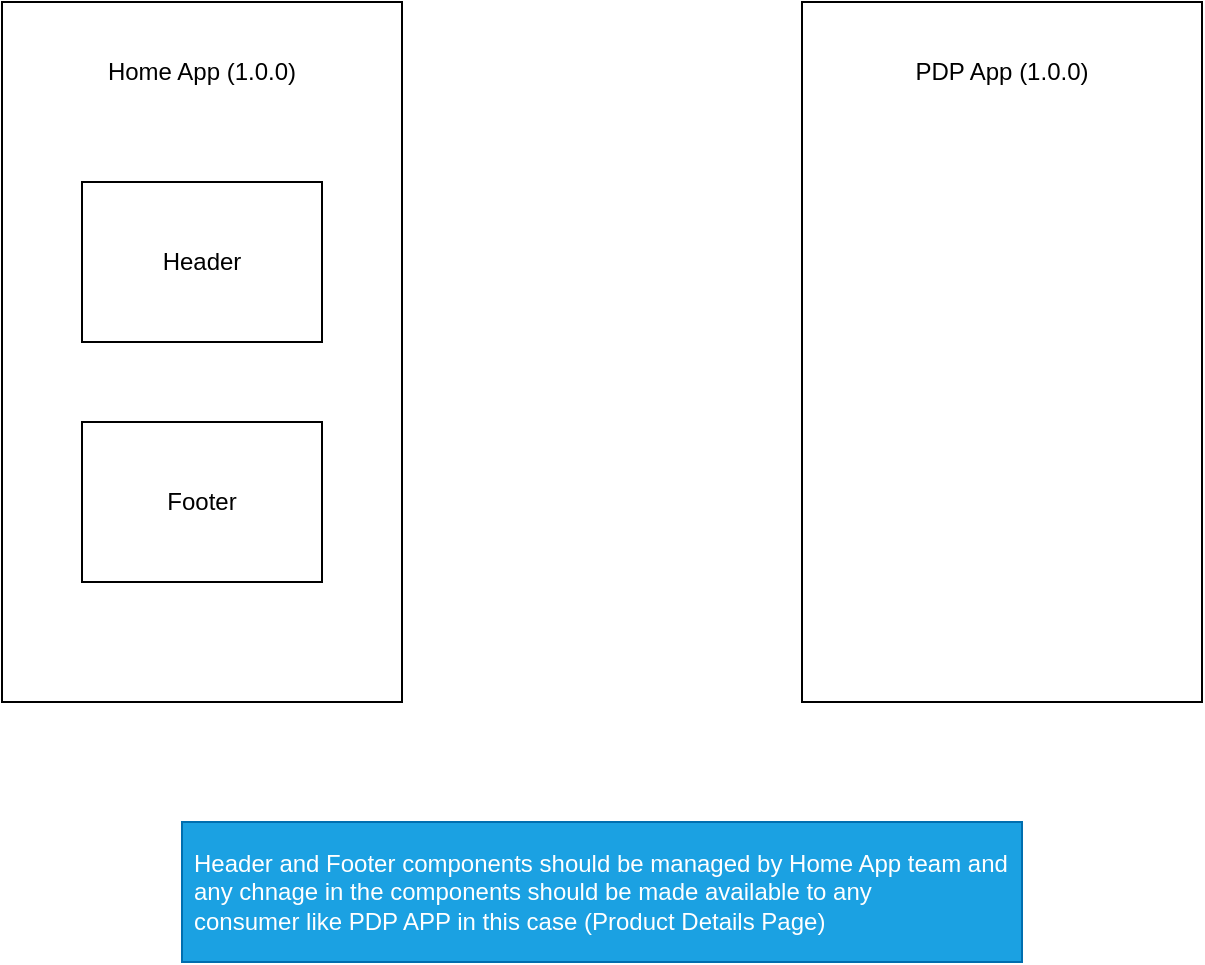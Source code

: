 <mxfile>
    <diagram id="LmlQiyNMd3i7J444hblF" name="Requirements">
        <mxGraphModel dx="680" dy="1586" grid="1" gridSize="10" guides="1" tooltips="1" connect="1" arrows="1" fold="1" page="1" pageScale="1" pageWidth="850" pageHeight="1100" math="0" shadow="0">
            <root>
                <mxCell id="0"/>
                <mxCell id="1" parent="0"/>
                <mxCell id="dLkGtgXTAVTgqfM0Wpio-1" value="" style="rounded=0;whiteSpace=wrap;html=1;" parent="1" vertex="1">
                    <mxGeometry x="70" y="170" width="200" height="350" as="geometry"/>
                </mxCell>
                <mxCell id="dLkGtgXTAVTgqfM0Wpio-4" value="" style="rounded=0;whiteSpace=wrap;html=1;" parent="1" vertex="1">
                    <mxGeometry x="470" y="170" width="200" height="350" as="geometry"/>
                </mxCell>
                <mxCell id="dLkGtgXTAVTgqfM0Wpio-5" value="Header" style="rounded=0;whiteSpace=wrap;html=1;" parent="1" vertex="1">
                    <mxGeometry x="110" y="260" width="120" height="80" as="geometry"/>
                </mxCell>
                <mxCell id="dLkGtgXTAVTgqfM0Wpio-6" value="Footer" style="rounded=0;whiteSpace=wrap;html=1;" parent="1" vertex="1">
                    <mxGeometry x="110" y="380" width="120" height="80" as="geometry"/>
                </mxCell>
                <mxCell id="dLkGtgXTAVTgqfM0Wpio-7" value="Home App (1.0.0)" style="text;html=1;strokeColor=none;fillColor=none;align=center;verticalAlign=middle;whiteSpace=wrap;rounded=0;" parent="1" vertex="1">
                    <mxGeometry x="110" y="190" width="120" height="30" as="geometry"/>
                </mxCell>
                <mxCell id="dLkGtgXTAVTgqfM0Wpio-8" value="PDP App (1.0.0)" style="text;html=1;strokeColor=none;fillColor=none;align=center;verticalAlign=middle;whiteSpace=wrap;rounded=0;" parent="1" vertex="1">
                    <mxGeometry x="510" y="190" width="120" height="30" as="geometry"/>
                </mxCell>
                <mxCell id="cl9FVlBi4kMPQ2gbyIiE-1" value="Header and Footer components should be managed by Home App team and any chnage in the components should be made available to any consumer&amp;nbsp;like PDP APP in this case (Product Details Page)" style="text;strokeColor=#006EAF;fillColor=#1ba1e2;align=left;verticalAlign=middle;spacingLeft=4;spacingRight=4;overflow=hidden;points=[[0,0.5],[1,0.5]];portConstraint=eastwest;rotatable=0;whiteSpace=wrap;html=1;fontColor=#ffffff;" parent="1" vertex="1">
                    <mxGeometry x="160" y="580" width="420" height="70" as="geometry"/>
                </mxCell>
            </root>
        </mxGraphModel>
    </diagram>
    <diagram id="y-uOTjdR0JEk8jUtjlKU" name="NPM">
        <mxGraphModel dx="680" dy="1586" grid="1" gridSize="10" guides="1" tooltips="1" connect="1" arrows="1" fold="1" page="1" pageScale="1" pageWidth="850" pageHeight="1100" math="0" shadow="0">
            <root>
                <mxCell id="0"/>
                <mxCell id="1" parent="0"/>
                <mxCell id="abYBX48_FVVziUfTMEFE-11" style="edgeStyle=orthogonalEdgeStyle;html=1;entryX=0.5;entryY=0;entryDx=0;entryDy=0;" parent="1" source="abYBX48_FVVziUfTMEFE-1" target="abYBX48_FVVziUfTMEFE-7" edge="1">
                    <mxGeometry relative="1" as="geometry">
                        <Array as="points">
                            <mxPoint x="370" y="345"/>
                        </Array>
                    </mxGeometry>
                </mxCell>
                <mxCell id="abYBX48_FVVziUfTMEFE-1" value="" style="rounded=0;whiteSpace=wrap;html=1;" parent="1" vertex="1">
                    <mxGeometry x="70" y="170" width="200" height="350" as="geometry"/>
                </mxCell>
                <mxCell id="abYBX48_FVVziUfTMEFE-12" style="edgeStyle=orthogonalEdgeStyle;html=1;entryX=0.5;entryY=0;entryDx=0;entryDy=0;" parent="1" source="abYBX48_FVVziUfTMEFE-2" target="abYBX48_FVVziUfTMEFE-7" edge="1">
                    <mxGeometry relative="1" as="geometry">
                        <mxPoint x="370" y="560" as="targetPoint"/>
                        <Array as="points">
                            <mxPoint x="370" y="345"/>
                        </Array>
                    </mxGeometry>
                </mxCell>
                <mxCell id="abYBX48_FVVziUfTMEFE-2" value="" style="rounded=0;whiteSpace=wrap;html=1;" parent="1" vertex="1">
                    <mxGeometry x="470" y="170" width="200" height="350" as="geometry"/>
                </mxCell>
                <mxCell id="abYBX48_FVVziUfTMEFE-5" value="Home App (1.0.0)" style="text;html=1;strokeColor=none;fillColor=none;align=center;verticalAlign=middle;whiteSpace=wrap;rounded=0;" parent="1" vertex="1">
                    <mxGeometry x="110" y="190" width="120" height="30" as="geometry"/>
                </mxCell>
                <mxCell id="abYBX48_FVVziUfTMEFE-6" value="PDP App (1.0.0)" style="text;html=1;strokeColor=none;fillColor=none;align=center;verticalAlign=middle;whiteSpace=wrap;rounded=0;" parent="1" vertex="1">
                    <mxGeometry x="510" y="190" width="120" height="30" as="geometry"/>
                </mxCell>
                <mxCell id="abYBX48_FVVziUfTMEFE-7" value="" style="rounded=0;whiteSpace=wrap;html=1;fillColor=#1ba1e2;fontColor=#ffffff;strokeColor=#006EAF;" parent="1" vertex="1">
                    <mxGeometry x="270" y="570" width="200" height="350" as="geometry"/>
                </mxCell>
                <mxCell id="abYBX48_FVVziUfTMEFE-8" value="NPM Lib (1.0.0)" style="text;html=1;strokeColor=none;fillColor=none;align=center;verticalAlign=middle;whiteSpace=wrap;rounded=0;" parent="1" vertex="1">
                    <mxGeometry x="310" y="600" width="120" height="30" as="geometry"/>
                </mxCell>
                <mxCell id="abYBX48_FVVziUfTMEFE-3" value="Header" style="rounded=0;whiteSpace=wrap;html=1;" parent="1" vertex="1">
                    <mxGeometry x="310" y="645" width="120" height="80" as="geometry"/>
                </mxCell>
                <mxCell id="abYBX48_FVVziUfTMEFE-4" value="Footer" style="rounded=0;whiteSpace=wrap;html=1;" parent="1" vertex="1">
                    <mxGeometry x="310" y="765" width="120" height="80" as="geometry"/>
                </mxCell>
                <mxCell id="abYBX48_FVVziUfTMEFE-13" value="Home page team manages the Header and Footer" style="text;html=1;strokeColor=none;fillColor=none;align=center;verticalAlign=middle;whiteSpace=wrap;rounded=0;" parent="1" vertex="1">
                    <mxGeometry x="270" y="950" width="210" height="30" as="geometry"/>
                </mxCell>
                <mxCell id="pdxyoVuF_CbWM9rJkA0X-1" value="NPM Lib (1.0.1)" style="text;html=1;strokeColor=none;fillColor=none;align=center;verticalAlign=middle;whiteSpace=wrap;rounded=0;" parent="1" vertex="1">
                    <mxGeometry x="310" y="570" width="120" height="30" as="geometry"/>
                </mxCell>
                <mxCell id="pdxyoVuF_CbWM9rJkA0X-2" value="Now Home App has to upgrade to newer version" style="shape=callout;whiteSpace=wrap;html=1;perimeter=calloutPerimeter;" parent="1" vertex="1">
                    <mxGeometry x="120" y="90" width="120" height="80" as="geometry"/>
                </mxCell>
                <mxCell id="pdxyoVuF_CbWM9rJkA0X-3" value="PDP App has to upgrade to newer version" style="shape=callout;whiteSpace=wrap;html=1;perimeter=calloutPerimeter;" parent="1" vertex="1">
                    <mxGeometry x="510" y="90" width="120" height="80" as="geometry"/>
                </mxCell>
                <mxCell id="pdxyoVuF_CbWM9rJkA0X-6" value="PDP team will not be aware about newer version of the Header and Footer. Home App team owns the header and footer hence they need to update PDP team to migrate to latest version" style="text;html=1;strokeColor=none;fillColor=none;align=center;verticalAlign=middle;whiteSpace=wrap;rounded=0;" parent="1" vertex="1">
                    <mxGeometry x="470" y="535" width="200" height="145" as="geometry"/>
                </mxCell>
                <mxCell id="pdxyoVuF_CbWM9rJkA0X-8" value="1) deployment required for PDP to take the latest version of the Header&lt;br&gt;2) If during peak season we introduce new change in Header then it has to be communicated to all interested party to upgrade to latest version" style="text;strokeColor=none;fillColor=none;align=left;verticalAlign=middle;spacingLeft=4;spacingRight=4;overflow=hidden;points=[[0,0.5],[1,0.5]];portConstraint=eastwest;rotatable=0;whiteSpace=wrap;html=1;" parent="1" vertex="1">
                    <mxGeometry x="40" y="1000" width="420" height="70" as="geometry"/>
                </mxCell>
            </root>
        </mxGraphModel>
    </diagram>
    <diagram id="ZayFOshXwAcgJS6TrKY6" name="Asset Store">
        <mxGraphModel dx="680" dy="1586" grid="1" gridSize="10" guides="1" tooltips="1" connect="1" arrows="1" fold="1" page="1" pageScale="1" pageWidth="850" pageHeight="1100" math="0" shadow="0">
            <root>
                <mxCell id="0"/>
                <mxCell id="1" parent="0"/>
                <mxCell id="fLoWT4FwZtSm-HGmmVHu-25" style="edgeStyle=orthogonalEdgeStyle;html=1;entryX=0;entryY=0.5;entryDx=0;entryDy=0;" parent="1" source="fLoWT4FwZtSm-HGmmVHu-2" target="fLoWT4FwZtSm-HGmmVHu-19" edge="1">
                    <mxGeometry relative="1" as="geometry"/>
                </mxCell>
                <mxCell id="fLoWT4FwZtSm-HGmmVHu-2" value="" style="rounded=0;whiteSpace=wrap;html=1;" parent="1" vertex="1">
                    <mxGeometry x="70" y="170" width="200" height="350" as="geometry"/>
                </mxCell>
                <mxCell id="fLoWT4FwZtSm-HGmmVHu-26" style="edgeStyle=orthogonalEdgeStyle;html=1;entryX=1;entryY=0.5;entryDx=0;entryDy=0;" parent="1" source="fLoWT4FwZtSm-HGmmVHu-4" target="fLoWT4FwZtSm-HGmmVHu-19" edge="1">
                    <mxGeometry relative="1" as="geometry"/>
                </mxCell>
                <mxCell id="fLoWT4FwZtSm-HGmmVHu-4" value="" style="rounded=0;whiteSpace=wrap;html=1;" parent="1" vertex="1">
                    <mxGeometry x="530" y="170" width="200" height="350" as="geometry"/>
                </mxCell>
                <mxCell id="fLoWT4FwZtSm-HGmmVHu-5" value="Home App" style="text;html=1;strokeColor=none;fillColor=none;align=center;verticalAlign=middle;whiteSpace=wrap;rounded=0;" parent="1" vertex="1">
                    <mxGeometry x="110" y="190" width="120" height="30" as="geometry"/>
                </mxCell>
                <mxCell id="fLoWT4FwZtSm-HGmmVHu-6" value="PDP App" style="text;html=1;strokeColor=none;fillColor=none;align=center;verticalAlign=middle;whiteSpace=wrap;rounded=0;" parent="1" vertex="1">
                    <mxGeometry x="568" y="190" width="120" height="30" as="geometry"/>
                </mxCell>
                <mxCell id="fLoWT4FwZtSm-HGmmVHu-18" style="edgeStyle=orthogonalEdgeStyle;html=1;entryX=0;entryY=0.5;entryDx=0;entryDy=0;" parent="1" source="fLoWT4FwZtSm-HGmmVHu-7" target="fLoWT4FwZtSm-HGmmVHu-17" edge="1">
                    <mxGeometry relative="1" as="geometry"/>
                </mxCell>
                <mxCell id="fLoWT4FwZtSm-HGmmVHu-7" value="" style="rounded=0;whiteSpace=wrap;html=1;" parent="1" vertex="1">
                    <mxGeometry x="150" y="570" width="200" height="350" as="geometry"/>
                </mxCell>
                <mxCell id="fLoWT4FwZtSm-HGmmVHu-9" value="Header" style="rounded=0;whiteSpace=wrap;html=1;" parent="1" vertex="1">
                    <mxGeometry x="193" y="645" width="120" height="80" as="geometry"/>
                </mxCell>
                <mxCell id="fLoWT4FwZtSm-HGmmVHu-10" value="Footer" style="rounded=0;whiteSpace=wrap;html=1;" parent="1" vertex="1">
                    <mxGeometry x="193" y="765" width="120" height="80" as="geometry"/>
                </mxCell>
                <mxCell id="fLoWT4FwZtSm-HGmmVHu-11" value="Home page team manages the Header and Footer" style="text;html=1;strokeColor=none;fillColor=none;align=center;verticalAlign=middle;whiteSpace=wrap;rounded=0;" parent="1" vertex="1">
                    <mxGeometry x="270" y="950" width="210" height="30" as="geometry"/>
                </mxCell>
                <mxCell id="fLoWT4FwZtSm-HGmmVHu-12" value="Header/Footer Project" style="text;html=1;strokeColor=none;fillColor=none;align=center;verticalAlign=middle;whiteSpace=wrap;rounded=0;" parent="1" vertex="1">
                    <mxGeometry x="193" y="580" width="120" height="30" as="geometry"/>
                </mxCell>
                <mxCell id="fLoWT4FwZtSm-HGmmVHu-16" value="1) This is Asset Store way to achieve MFE route &lt;br&gt;2) However there are lot going on here as we have to have static store and Shim library to keep it Home and PDP App in sync with Header and Footer project&amp;nbsp;" style="text;strokeColor=none;fillColor=none;align=left;verticalAlign=middle;spacingLeft=4;spacingRight=4;overflow=hidden;points=[[0,0.5],[1,0.5]];portConstraint=eastwest;rotatable=0;whiteSpace=wrap;html=1;" parent="1" vertex="1">
                    <mxGeometry x="40" y="1000" width="420" height="70" as="geometry"/>
                </mxCell>
                <mxCell id="fLoWT4FwZtSm-HGmmVHu-24" style="edgeStyle=orthogonalEdgeStyle;html=1;entryX=0.5;entryY=1;entryDx=0;entryDy=0;" parent="1" source="fLoWT4FwZtSm-HGmmVHu-17" target="fLoWT4FwZtSm-HGmmVHu-19" edge="1">
                    <mxGeometry relative="1" as="geometry"/>
                </mxCell>
                <mxCell id="fLoWT4FwZtSm-HGmmVHu-17" value="S3/Blob Storage Artifects" style="rounded=1;whiteSpace=wrap;html=1;fillColor=#6a00ff;fontColor=#ffffff;strokeColor=#3700CC;" parent="1" vertex="1">
                    <mxGeometry x="520" y="715" width="120" height="60" as="geometry"/>
                </mxCell>
                <mxCell id="fLoWT4FwZtSm-HGmmVHu-19" value="Shim library" style="rounded=1;whiteSpace=wrap;html=1;fillColor=#008a00;fontColor=#ffffff;strokeColor=#005700;" parent="1" vertex="1">
                    <mxGeometry x="337" y="315" width="120" height="60" as="geometry"/>
                </mxCell>
            </root>
        </mxGraphModel>
    </diagram>
    <diagram id="7wsX3BHMWtQh34QBhPdl" name="Module Federation">
        <mxGraphModel dx="680" dy="1586" grid="1" gridSize="10" guides="1" tooltips="1" connect="1" arrows="1" fold="1" page="1" pageScale="1" pageWidth="850" pageHeight="1100" math="0" shadow="0">
            <root>
                <mxCell id="0"/>
                <mxCell id="1" parent="0"/>
                <mxCell id="2" value="" style="rounded=0;whiteSpace=wrap;html=1;" parent="1" vertex="1">
                    <mxGeometry x="70" y="170" width="200" height="350" as="geometry"/>
                </mxCell>
                <mxCell id="k3uKp8mriOYYHwcQKx6y-7" style="edgeStyle=orthogonalEdgeStyle;html=1;" parent="1" source="3" target="4" edge="1">
                    <mxGeometry relative="1" as="geometry"/>
                </mxCell>
                <mxCell id="k3uKp8mriOYYHwcQKx6y-8" style="edgeStyle=orthogonalEdgeStyle;html=1;" parent="1" source="3" target="5" edge="1">
                    <mxGeometry relative="1" as="geometry"/>
                </mxCell>
                <mxCell id="3" value="" style="rounded=0;whiteSpace=wrap;html=1;" parent="1" vertex="1">
                    <mxGeometry x="470" y="170" width="200" height="350" as="geometry"/>
                </mxCell>
                <mxCell id="4" value="Header" style="rounded=0;whiteSpace=wrap;html=1;" parent="1" vertex="1">
                    <mxGeometry x="110" y="260" width="120" height="80" as="geometry"/>
                </mxCell>
                <mxCell id="5" value="Footer" style="rounded=0;whiteSpace=wrap;html=1;" parent="1" vertex="1">
                    <mxGeometry x="110" y="380" width="120" height="80" as="geometry"/>
                </mxCell>
                <mxCell id="6" value="Home App (1.0.0)" style="text;html=1;strokeColor=none;fillColor=none;align=center;verticalAlign=middle;whiteSpace=wrap;rounded=0;" parent="1" vertex="1">
                    <mxGeometry x="110" y="190" width="120" height="30" as="geometry"/>
                </mxCell>
                <mxCell id="7" value="PDP App (1.0.0)" style="text;html=1;strokeColor=none;fillColor=none;align=center;verticalAlign=middle;whiteSpace=wrap;rounded=0;" parent="1" vertex="1">
                    <mxGeometry x="510" y="190" width="120" height="30" as="geometry"/>
                </mxCell>
                <mxCell id="k3uKp8mriOYYHwcQKx6y-9" value="Header and Footer can be upgraded to any time to latest version and it will be available to consumer immediately" style="shape=callout;whiteSpace=wrap;html=1;perimeter=calloutPerimeter;rotation=0;" parent="1" vertex="1">
                    <mxGeometry x="100" y="30" width="120" height="140" as="geometry"/>
                </mxCell>
                <mxCell id="k3uKp8mriOYYHwcQKx6y-10" value="Realtime update to PDP application" style="shape=callout;whiteSpace=wrap;html=1;perimeter=calloutPerimeter;rotation=0;" parent="1" vertex="1">
                    <mxGeometry x="510" y="30" width="120" height="140" as="geometry"/>
                </mxCell>
            </root>
        </mxGraphModel>
    </diagram>
    <diagram id="Vm1IcGFcO-I71HT4NBYY" name="MicroFrontEnd Application Diagram">
        <mxGraphModel dx="1800" dy="859" grid="1" gridSize="10" guides="1" tooltips="1" connect="1" arrows="1" fold="1" page="1" pageScale="1" pageWidth="850" pageHeight="1100" math="0" shadow="0">
            <root>
                <mxCell id="0"/>
                <mxCell id="1" parent="0"/>
                <mxCell id="e4ZjwJ8LPMJzCSyj70a2-1" value="" style="rounded=1;whiteSpace=wrap;html=1;labelBackgroundColor=#99FFFF;fillColor=#CCFFFF;glass=1;" vertex="1" parent="1">
                    <mxGeometry x="80" y="180" width="200" height="610" as="geometry"/>
                </mxCell>
                <mxCell id="e4ZjwJ8LPMJzCSyj70a2-4" value="" style="rounded=1;whiteSpace=wrap;html=1;textShadow=1;labelBorderColor=default;fillColor=#CCFFFF;glass=1;" vertex="1" parent="1">
                    <mxGeometry x="643" y="290" width="200" height="420" as="geometry"/>
                </mxCell>
                <mxCell id="e4ZjwJ8LPMJzCSyj70a2-5" value="Header" style="rounded=0;whiteSpace=wrap;html=1;" vertex="1" parent="1">
                    <mxGeometry x="120" y="234" width="120" height="30" as="geometry"/>
                </mxCell>
                <mxCell id="e4ZjwJ8LPMJzCSyj70a2-6" value="Footer" style="rounded=0;whiteSpace=wrap;html=1;" vertex="1" parent="1">
                    <mxGeometry x="120" y="284" width="120" height="30" as="geometry"/>
                </mxCell>
                <mxCell id="e4ZjwJ8LPMJzCSyj70a2-7" value="Home App" style="text;html=1;strokeColor=none;fillColor=none;align=center;verticalAlign=middle;whiteSpace=wrap;rounded=0;fontStyle=1;fontSize=15;" vertex="1" parent="1">
                    <mxGeometry x="120" y="186" width="120" height="30" as="geometry"/>
                </mxCell>
                <mxCell id="e4ZjwJ8LPMJzCSyj70a2-8" value="PDP App" style="text;html=1;strokeColor=none;fillColor=none;align=center;verticalAlign=middle;whiteSpace=wrap;rounded=0;fontSize=14;fontStyle=1" vertex="1" parent="1">
                    <mxGeometry x="683" y="304" width="120" height="30" as="geometry"/>
                </mxCell>
                <mxCell id="e4ZjwJ8LPMJzCSyj70a2-12" value="" style="rounded=1;whiteSpace=wrap;html=1;labelBackgroundColor=light-dark(#feffcc, #002525);labelBorderColor=default;textShadow=1;fillColor=#CCFFCC;gradientColor=default;gradientDirection=east;glass=1;shadow=1;" vertex="1" parent="1">
                    <mxGeometry x="97.5" y="436" width="165" height="240" as="geometry"/>
                </mxCell>
                <mxCell id="e4ZjwJ8LPMJzCSyj70a2-13" value="Remotes" style="text;html=1;strokeColor=none;fillColor=none;align=center;verticalAlign=middle;whiteSpace=wrap;rounded=0;fontStyle=1" vertex="1" parent="1">
                    <mxGeometry x="120" y="443" width="120" height="30" as="geometry"/>
                </mxCell>
                <mxCell id="e4ZjwJ8LPMJzCSyj70a2-14" value="" style="rounded=1;whiteSpace=wrap;html=1;gradientColor=default;gradientDirection=east;fillColor=light-dark(#ccffcc, #ededed);glass=1;shadow=1;" vertex="1" parent="1">
                    <mxGeometry x="660.5" y="468" width="165" height="230" as="geometry"/>
                </mxCell>
                <mxCell id="e4ZjwJ8LPMJzCSyj70a2-15" value="Remotes" style="text;html=1;strokeColor=none;fillColor=none;align=center;verticalAlign=middle;whiteSpace=wrap;rounded=0;fontStyle=1" vertex="1" parent="1">
                    <mxGeometry x="683" y="478" width="120" height="30" as="geometry"/>
                </mxCell>
                <mxCell id="e4ZjwJ8LPMJzCSyj70a2-20" value="Home" style="rounded=0;whiteSpace=wrap;html=1;" vertex="1" parent="1">
                    <mxGeometry x="683" y="528" width="120" height="30" as="geometry"/>
                </mxCell>
                <mxCell id="e4ZjwJ8LPMJzCSyj70a2-21" value="PDP (Self Injection)" style="rounded=0;whiteSpace=wrap;html=1;" vertex="1" parent="1">
                    <mxGeometry x="683" y="571" width="120" height="30" as="geometry"/>
                </mxCell>
                <mxCell id="e4ZjwJ8LPMJzCSyj70a2-2" style="edgeStyle=orthogonalEdgeStyle;html=1;exitX=0;exitY=0.75;exitDx=0;exitDy=0;entryX=1;entryY=0.25;entryDx=0;entryDy=0;strokeWidth=2;strokeColor=#3333FF;" edge="1" parent="1" source="e4ZjwJ8LPMJzCSyj70a2-20" target="e4ZjwJ8LPMJzCSyj70a2-1">
                    <mxGeometry relative="1" as="geometry">
                        <Array as="points">
                            <mxPoint x="390" y="551"/>
                            <mxPoint x="390" y="333"/>
                        </Array>
                    </mxGeometry>
                </mxCell>
                <mxCell id="e4ZjwJ8LPMJzCSyj70a2-22" value="" style="rounded=1;whiteSpace=wrap;html=1;fillColor=#CCFFFF;glass=1;" vertex="1" parent="1">
                    <mxGeometry x="80" y="976" width="200" height="540" as="geometry"/>
                </mxCell>
                <mxCell id="e4ZjwJ8LPMJzCSyj70a2-25" value="Cart App" style="text;html=1;strokeColor=none;fillColor=none;align=center;verticalAlign=middle;whiteSpace=wrap;rounded=0;fontSize=14;fontStyle=1" vertex="1" parent="1">
                    <mxGeometry x="120" y="986" width="120" height="30" as="geometry"/>
                </mxCell>
                <mxCell id="e4ZjwJ8LPMJzCSyj70a2-26" value="" style="rounded=1;whiteSpace=wrap;html=1;fillColor=#CCFFCC;gradientColor=default;gradientDirection=east;glass=1;shadow=1;" vertex="1" parent="1">
                    <mxGeometry x="100" y="1216" width="165" height="290" as="geometry"/>
                </mxCell>
                <mxCell id="e4ZjwJ8LPMJzCSyj70a2-73" style="edgeStyle=none;html=1;entryX=1;entryY=0.25;entryDx=0;entryDy=0;exitX=1;exitY=0.75;exitDx=0;exitDy=0;strokeColor=#3333FF;strokeWidth=2;" edge="1" parent="1" source="e4ZjwJ8LPMJzCSyj70a2-23" target="e4ZjwJ8LPMJzCSyj70a2-1">
                    <mxGeometry relative="1" as="geometry">
                        <Array as="points">
                            <mxPoint x="360" y="1310"/>
                            <mxPoint x="360" y="770"/>
                            <mxPoint x="360" y="333"/>
                        </Array>
                    </mxGeometry>
                </mxCell>
                <mxCell id="e4ZjwJ8LPMJzCSyj70a2-23" value="Home" style="rounded=0;whiteSpace=wrap;html=1;" vertex="1" parent="1">
                    <mxGeometry x="123.75" y="1286" width="120" height="30" as="geometry"/>
                </mxCell>
                <mxCell id="e4ZjwJ8LPMJzCSyj70a2-24" value="PDP" style="rounded=0;whiteSpace=wrap;html=1;" vertex="1" parent="1">
                    <mxGeometry x="123.75" y="1336" width="120" height="30" as="geometry"/>
                </mxCell>
                <mxCell id="e4ZjwJ8LPMJzCSyj70a2-30" value="" style="rounded=1;whiteSpace=wrap;html=1;fillColor=#E6E6E6;gradientColor=none;glass=1;sketch=1;curveFitting=1;jiggle=2;" vertex="1" parent="1">
                    <mxGeometry x="644" y="923" width="200" height="347" as="geometry"/>
                </mxCell>
                <mxCell id="e4ZjwJ8LPMJzCSyj70a2-34" value="Add To Cart App - Cross Technology" style="text;html=1;strokeColor=none;fillColor=none;align=center;verticalAlign=middle;whiteSpace=wrap;rounded=0;fontStyle=1;fontSize=14;" vertex="1" parent="1">
                    <mxGeometry x="670" y="933" width="150" height="57" as="geometry"/>
                </mxCell>
                <mxCell id="e4ZjwJ8LPMJzCSyj70a2-35" value="" style="rounded=1;whiteSpace=wrap;html=1;fillColor=#FF99FF;gradientColor=default;strokeWidth=2;glass=1;shadow=1;sketch=1;curveFitting=1;jiggle=2;" vertex="1" parent="1">
                    <mxGeometry x="1040" y="660" width="200" height="290" as="geometry"/>
                </mxCell>
                <mxCell id="e4ZjwJ8LPMJzCSyj70a2-36" value="API Server" style="text;html=1;align=center;verticalAlign=middle;whiteSpace=wrap;rounded=0;fontColor=#FFFFFF;fontSize=23;fontStyle=1" vertex="1" parent="1">
                    <mxGeometry x="1080" y="780" width="120" height="30" as="geometry"/>
                </mxCell>
                <mxCell id="e4ZjwJ8LPMJzCSyj70a2-66" style="edgeStyle=none;html=1;entryX=0;entryY=0.5;entryDx=0;entryDy=0;exitX=0;exitY=0.5;exitDx=0;exitDy=0;rounded=1;curved=0;dashed=1;dashPattern=12 12;" edge="1" parent="1" source="e4ZjwJ8LPMJzCSyj70a2-39" target="e4ZjwJ8LPMJzCSyj70a2-61">
                    <mxGeometry relative="1" as="geometry">
                        <Array as="points">
                            <mxPoint x="50" y="350"/>
                            <mxPoint x="50" y="550"/>
                            <mxPoint x="50" y="660"/>
                            <mxPoint x="50" y="735"/>
                        </Array>
                    </mxGeometry>
                </mxCell>
                <mxCell id="e4ZjwJ8LPMJzCSyj70a2-39" value="Products" style="rounded=0;whiteSpace=wrap;html=1;" vertex="1" parent="1">
                    <mxGeometry x="120" y="334" width="120" height="30" as="geometry"/>
                </mxCell>
                <mxCell id="e4ZjwJ8LPMJzCSyj70a2-40" value="Home Contents" style="rounded=0;whiteSpace=wrap;html=1;" vertex="1" parent="1">
                    <mxGeometry x="120" y="384" width="120" height="30" as="geometry"/>
                </mxCell>
                <mxCell id="e4ZjwJ8LPMJzCSyj70a2-41" value="PDP Contents" style="rounded=0;whiteSpace=wrap;html=1;" vertex="1" parent="1">
                    <mxGeometry x="683" y="340" width="120" height="30" as="geometry"/>
                </mxCell>
                <mxCell id="e4ZjwJ8LPMJzCSyj70a2-42" value="Home (Self Injection)" style="rounded=0;whiteSpace=wrap;html=1;" vertex="1" parent="1">
                    <mxGeometry x="120" y="478" width="120" height="30" as="geometry"/>
                </mxCell>
                <mxCell id="e4ZjwJ8LPMJzCSyj70a2-72" style="edgeStyle=none;html=1;entryX=1;entryY=0.25;entryDx=0;entryDy=0;exitX=1;exitY=0.75;exitDx=0;exitDy=0;strokeWidth=2;strokeColor=#3333FF;" edge="1" parent="1" source="e4ZjwJ8LPMJzCSyj70a2-43" target="e4ZjwJ8LPMJzCSyj70a2-22">
                    <mxGeometry relative="1" as="geometry">
                        <Array as="points">
                            <mxPoint x="330" y="546"/>
                            <mxPoint x="330" y="770"/>
                            <mxPoint x="330" y="1110"/>
                        </Array>
                    </mxGeometry>
                </mxCell>
                <mxCell id="e4ZjwJ8LPMJzCSyj70a2-43" value="Cart" style="rounded=0;whiteSpace=wrap;html=1;" vertex="1" parent="1">
                    <mxGeometry x="120" y="523" width="120" height="30" as="geometry"/>
                </mxCell>
                <mxCell id="e4ZjwJ8LPMJzCSyj70a2-44" value="PDP" style="rounded=0;whiteSpace=wrap;html=1;" vertex="1" parent="1">
                    <mxGeometry x="120" y="573" width="120" height="30" as="geometry"/>
                </mxCell>
                <mxCell id="e4ZjwJ8LPMJzCSyj70a2-45" value="Add To Cart" style="rounded=0;whiteSpace=wrap;html=1;" vertex="1" parent="1">
                    <mxGeometry x="120" y="623" width="120" height="30" as="geometry"/>
                </mxCell>
                <mxCell id="e4ZjwJ8LPMJzCSyj70a2-49" value="" style="edgeStyle=none;html=1;dashed=1;dashPattern=8 8;" edge="1" parent="1" source="e4ZjwJ8LPMJzCSyj70a2-47" target="e4ZjwJ8LPMJzCSyj70a2-48">
                    <mxGeometry relative="1" as="geometry"/>
                </mxCell>
                <mxCell id="e4ZjwJ8LPMJzCSyj70a2-47" value="Add To Cart" style="rounded=0;whiteSpace=wrap;html=1;" vertex="1" parent="1">
                    <mxGeometry x="684" y="1008" width="120" height="30" as="geometry"/>
                </mxCell>
                <mxCell id="e4ZjwJ8LPMJzCSyj70a2-48" value="Add To Cart Web Component" style="rounded=0;whiteSpace=wrap;html=1;" vertex="1" parent="1">
                    <mxGeometry x="684" y="1075" width="120" height="30" as="geometry"/>
                </mxCell>
                <mxCell id="e4ZjwJ8LPMJzCSyj70a2-50" value="Solid.js, Vite, TailwindCSS" style="text;html=1;strokeColor=none;fillColor=default;align=center;verticalAlign=middle;whiteSpace=wrap;rounded=0;fontStyle=1;fontSize=18;labelBorderColor=default;textShadow=1;gradientColor=#FFE6CC;gradientDirection=radial;" vertex="1" parent="1">
                    <mxGeometry x="644" y="1283" width="200" height="50" as="geometry"/>
                </mxCell>
                <mxCell id="GjNOpFxYV1HeEKR3XXl2-8" style="edgeStyle=none;html=1;entryX=0;entryY=0.5;entryDx=0;entryDy=0;exitX=0;exitY=0.5;exitDx=0;exitDy=0;strokeWidth=2;strokeColor=#3333FF;" edge="1" parent="1" source="e4ZjwJ8LPMJzCSyj70a2-52" target="e4ZjwJ8LPMJzCSyj70a2-30">
                    <mxGeometry relative="1" as="geometry">
                        <Array as="points">
                            <mxPoint x="560" y="663"/>
                            <mxPoint x="560" y="880"/>
                            <mxPoint x="560" y="1097"/>
                        </Array>
                    </mxGeometry>
                </mxCell>
                <mxCell id="e4ZjwJ8LPMJzCSyj70a2-52" value="Add To Cart" style="rounded=0;whiteSpace=wrap;html=1;" vertex="1" parent="1">
                    <mxGeometry x="683" y="648" width="120" height="30" as="geometry"/>
                </mxCell>
                <mxCell id="e4ZjwJ8LPMJzCSyj70a2-54" value="React.js, Vite, TailwindCSS" style="text;html=1;strokeColor=default;fillColor=default;align=center;verticalAlign=middle;whiteSpace=wrap;rounded=0;fontStyle=1;fontSize=18;labelBorderColor=default;textShadow=1;gradientColor=#FFE6CC;gradientDirection=radial;" vertex="1" parent="1">
                    <mxGeometry x="80" y="805" width="200" height="50" as="geometry"/>
                </mxCell>
                <mxCell id="e4ZjwJ8LPMJzCSyj70a2-55" value="React.js, Vite, TailwindCSS" style="text;html=1;strokeColor=none;fillColor=default;align=center;verticalAlign=middle;whiteSpace=wrap;rounded=0;fontStyle=1;fontSize=18;textShadow=1;labelBorderColor=default;gradientColor=#FFE6CC;gradientDirection=radial;" vertex="1" parent="1">
                    <mxGeometry x="80" y="1528" width="200" height="50" as="geometry"/>
                </mxCell>
                <mxCell id="e4ZjwJ8LPMJzCSyj70a2-56" value="Remotes" style="text;html=1;strokeColor=none;fillColor=none;align=center;verticalAlign=middle;whiteSpace=wrap;rounded=0;fontStyle=1" vertex="1" parent="1">
                    <mxGeometry x="121.25" y="1236" width="120" height="30" as="geometry"/>
                </mxCell>
                <mxCell id="e4ZjwJ8LPMJzCSyj70a2-60" value="Nest.js" style="text;html=1;strokeColor=none;fillColor=default;align=center;verticalAlign=middle;whiteSpace=wrap;rounded=0;fontStyle=1;fontSize=18;labelBorderColor=default;textShadow=1;gradientColor=#FFE6CC;gradientDirection=radial;" vertex="1" parent="1">
                    <mxGeometry x="1040" y="970" width="200" height="50" as="geometry"/>
                </mxCell>
                <mxCell id="e4ZjwJ8LPMJzCSyj70a2-64" style="edgeStyle=none;html=1;exitX=1.013;exitY=0.581;exitDx=0;exitDy=0;exitPerimeter=0;strokeWidth=2;strokeColor=#3333FF;" edge="1" parent="1" source="e4ZjwJ8LPMJzCSyj70a2-61">
                    <mxGeometry relative="1" as="geometry">
                        <mxPoint x="1040" y="810" as="targetPoint"/>
                        <Array as="points">
                            <mxPoint x="370" y="742"/>
                            <mxPoint x="370" y="810"/>
                        </Array>
                    </mxGeometry>
                </mxCell>
                <mxCell id="e4ZjwJ8LPMJzCSyj70a2-61" value="" style="rounded=1;whiteSpace=wrap;html=1;labelBackgroundColor=light-dark(#feffcc, #002525);labelBorderColor=default;textShadow=1;fillColor=#CCFFCC;gradientColor=#9999FF;gradientDirection=south;glass=1;shadow=1;" vertex="1" parent="1">
                    <mxGeometry x="97.5" y="690" width="165" height="90" as="geometry"/>
                </mxCell>
                <mxCell id="e4ZjwJ8LPMJzCSyj70a2-62" value="Get Products" style="rounded=0;whiteSpace=wrap;html=1;" vertex="1" parent="1">
                    <mxGeometry x="120" y="700" width="120" height="30" as="geometry"/>
                </mxCell>
                <mxCell id="e4ZjwJ8LPMJzCSyj70a2-63" value="Get Products By Id" style="rounded=0;whiteSpace=wrap;html=1;" vertex="1" parent="1">
                    <mxGeometry x="120" y="740" width="120" height="30" as="geometry"/>
                </mxCell>
                <mxCell id="e4ZjwJ8LPMJzCSyj70a2-65" value="Cart (Self Injection)" style="rounded=0;whiteSpace=wrap;html=1;" vertex="1" parent="1">
                    <mxGeometry x="123.75" y="1386" width="120" height="30" as="geometry"/>
                </mxCell>
                <mxCell id="e4ZjwJ8LPMJzCSyj70a2-68" value="Cart" style="rounded=0;whiteSpace=wrap;html=1;" vertex="1" parent="1">
                    <mxGeometry x="122.5" y="1026" width="120" height="30" as="geometry"/>
                </mxCell>
                <mxCell id="e4ZjwJ8LPMJzCSyj70a2-69" value="Mini Cart" style="rounded=0;whiteSpace=wrap;html=1;" vertex="1" parent="1">
                    <mxGeometry x="121.25" y="1071" width="120" height="30" as="geometry"/>
                </mxCell>
                <mxCell id="e4ZjwJ8LPMJzCSyj70a2-70" value="Login" style="rounded=0;whiteSpace=wrap;html=1;" vertex="1" parent="1">
                    <mxGeometry x="120" y="1116" width="120" height="30" as="geometry"/>
                </mxCell>
                <mxCell id="e4ZjwJ8LPMJzCSyj70a2-71" value="Cart Content" style="rounded=0;whiteSpace=wrap;html=1;" vertex="1" parent="1">
                    <mxGeometry x="120" y="1166" width="120" height="30" as="geometry"/>
                </mxCell>
                <mxCell id="GjNOpFxYV1HeEKR3XXl2-1" style="edgeStyle=none;html=1;entryX=0;entryY=0.5;entryDx=0;entryDy=0;exitX=1;exitY=0.5;exitDx=0;exitDy=0;strokeWidth=2;strokeColor=#3333FF;" edge="1" parent="1" source="e4ZjwJ8LPMJzCSyj70a2-45" target="e4ZjwJ8LPMJzCSyj70a2-30">
                    <mxGeometry relative="1" as="geometry">
                        <Array as="points">
                            <mxPoint x="300" y="638"/>
                            <mxPoint x="300" y="780"/>
                            <mxPoint x="300" y="1097"/>
                        </Array>
                    </mxGeometry>
                </mxCell>
                <mxCell id="GjNOpFxYV1HeEKR3XXl2-2" style="edgeStyle=none;html=1;entryX=0.007;entryY=0.334;entryDx=0;entryDy=0;entryPerimeter=0;exitX=1;exitY=0.5;exitDx=0;exitDy=0;strokeWidth=2;strokeColor=#3333FF;" edge="1" parent="1" source="e4ZjwJ8LPMJzCSyj70a2-44" target="e4ZjwJ8LPMJzCSyj70a2-4">
                    <mxGeometry relative="1" as="geometry">
                        <Array as="points">
                            <mxPoint x="310" y="588"/>
                            <mxPoint x="310" y="480"/>
                            <mxPoint x="310" y="430"/>
                        </Array>
                    </mxGeometry>
                </mxCell>
                <mxCell id="GjNOpFxYV1HeEKR3XXl2-5" style="edgeStyle=none;html=1;entryX=1;entryY=0.25;entryDx=0;entryDy=0;exitX=0;exitY=0.5;exitDx=0;exitDy=0;strokeWidth=2;strokeColor=#3333FF;" edge="1" parent="1" source="GjNOpFxYV1HeEKR3XXl2-3" target="e4ZjwJ8LPMJzCSyj70a2-22">
                    <mxGeometry relative="1" as="geometry">
                        <mxPoint x="280" y="1010" as="targetPoint"/>
                        <Array as="points">
                            <mxPoint x="390" y="623"/>
                            <mxPoint x="390" y="1111"/>
                        </Array>
                    </mxGeometry>
                </mxCell>
                <mxCell id="GjNOpFxYV1HeEKR3XXl2-3" value="Cart" style="rounded=0;whiteSpace=wrap;html=1;" vertex="1" parent="1">
                    <mxGeometry x="683" y="608" width="120" height="30" as="geometry"/>
                </mxCell>
                <mxCell id="GjNOpFxYV1HeEKR3XXl2-6" value="React.js, Vite, TailwindCSS" style="text;html=1;strokeColor=none;fillColor=default;align=center;verticalAlign=middle;whiteSpace=wrap;rounded=0;fontStyle=1;fontSize=18;labelBorderColor=default;textShadow=1;gradientColor=#FFE6CC;gradientDirection=radial;" vertex="1" parent="1">
                    <mxGeometry x="643" y="730" width="200" height="50" as="geometry"/>
                </mxCell>
                <mxCell id="GjNOpFxYV1HeEKR3XXl2-9" style="edgeStyle=none;html=1;exitX=1;exitY=0.5;exitDx=0;exitDy=0;strokeWidth=2;strokeColor=#3333FF;" edge="1" parent="1" source="e4ZjwJ8LPMJzCSyj70a2-24">
                    <mxGeometry relative="1" as="geometry">
                        <mxPoint x="640" y="430" as="targetPoint"/>
                        <Array as="points">
                            <mxPoint x="590" y="1351"/>
                            <mxPoint x="590" y="830"/>
                            <mxPoint x="590" y="430"/>
                        </Array>
                    </mxGeometry>
                </mxCell>
                <mxCell id="GjNOpFxYV1HeEKR3XXl2-13" style="edgeStyle=none;html=1;entryX=0.007;entryY=0.451;entryDx=0;entryDy=0;strokeWidth=2;strokeColor=#3333FF;entryPerimeter=0;" edge="1" parent="1" source="GjNOpFxYV1HeEKR3XXl2-10" target="e4ZjwJ8LPMJzCSyj70a2-35">
                    <mxGeometry relative="1" as="geometry">
                        <Array as="points">
                            <mxPoint x="990" y="418"/>
                            <mxPoint x="990" y="790"/>
                        </Array>
                    </mxGeometry>
                </mxCell>
                <mxCell id="GjNOpFxYV1HeEKR3XXl2-10" value="" style="rounded=1;whiteSpace=wrap;html=1;labelBackgroundColor=light-dark(#feffcc, #002525);labelBorderColor=default;textShadow=1;fillColor=#CCFFCC;gradientColor=#9999FF;gradientDirection=south;glass=1;shadow=1;" vertex="1" parent="1">
                    <mxGeometry x="661.5" y="393" width="165" height="50" as="geometry"/>
                </mxCell>
                <mxCell id="GjNOpFxYV1HeEKR3XXl2-12" value="Get Products By Id" style="rounded=0;whiteSpace=wrap;html=1;" vertex="1" parent="1">
                    <mxGeometry x="684" y="403" width="120" height="30" as="geometry"/>
                </mxCell>
                <mxCell id="GjNOpFxYV1HeEKR3XXl2-14" value="" style="rounded=1;whiteSpace=wrap;html=1;fillColor=#CCFFCC;gradientColor=default;gradientDirection=east;glass=1;shadow=1;" vertex="1" parent="1">
                    <mxGeometry x="662.5" y="1120" width="165" height="125" as="geometry"/>
                </mxCell>
                <mxCell id="GjNOpFxYV1HeEKR3XXl2-17" style="edgeStyle=none;html=1;entryX=1;entryY=0.25;entryDx=0;entryDy=0;exitX=0;exitY=0.5;exitDx=0;exitDy=0;strokeWidth=2;strokeColor=#3333FF;" edge="1" parent="1" source="GjNOpFxYV1HeEKR3XXl2-15" target="e4ZjwJ8LPMJzCSyj70a2-22">
                    <mxGeometry relative="1" as="geometry">
                        <Array as="points">
                            <mxPoint x="510" y="1205"/>
                            <mxPoint x="510" y="1111"/>
                        </Array>
                    </mxGeometry>
                </mxCell>
                <mxCell id="GjNOpFxYV1HeEKR3XXl2-15" value="Cart" style="rounded=0;whiteSpace=wrap;html=1;" vertex="1" parent="1">
                    <mxGeometry x="686.25" y="1190" width="120" height="30" as="geometry"/>
                </mxCell>
                <mxCell id="GjNOpFxYV1HeEKR3XXl2-16" value="Remotes" style="text;html=1;strokeColor=none;fillColor=none;align=center;verticalAlign=middle;whiteSpace=wrap;rounded=0;fontStyle=1" vertex="1" parent="1">
                    <mxGeometry x="686.25" y="1135" width="120" height="30" as="geometry"/>
                </mxCell>
                <mxCell id="GjNOpFxYV1HeEKR3XXl2-18" value="Team - 1" style="text;html=1;align=center;verticalAlign=middle;whiteSpace=wrap;rounded=0;fontSize=26;fontStyle=1;labelBackgroundColor=none;labelBorderColor=none;textShadow=1;" vertex="1" parent="1">
                    <mxGeometry x="80" y="130" width="200" height="30" as="geometry"/>
                </mxCell>
                <mxCell id="GjNOpFxYV1HeEKR3XXl2-20" value="Team - 2" style="text;html=1;align=center;verticalAlign=middle;whiteSpace=wrap;rounded=0;fontSize=26;fontStyle=1;labelBackgroundColor=none;labelBorderColor=none;textShadow=1;" vertex="1" parent="1">
                    <mxGeometry x="640" y="240" width="200" height="30" as="geometry"/>
                </mxCell>
                <mxCell id="GjNOpFxYV1HeEKR3XXl2-21" value="Team - 3" style="text;html=1;align=center;verticalAlign=middle;whiteSpace=wrap;rounded=0;fontSize=26;fontStyle=1;labelBackgroundColor=none;labelBorderColor=none;textShadow=1;" vertex="1" parent="1">
                    <mxGeometry x="640" y="870" width="210" height="30" as="geometry"/>
                </mxCell>
                <mxCell id="GjNOpFxYV1HeEKR3XXl2-22" value="Team - 4" style="text;html=1;align=center;verticalAlign=middle;whiteSpace=wrap;rounded=0;fontSize=26;fontStyle=1;labelBackgroundColor=none;labelBorderColor=none;textShadow=1;" vertex="1" parent="1">
                    <mxGeometry x="80" y="923" width="200" height="30" as="geometry"/>
                </mxCell>
                <mxCell id="GjNOpFxYV1HeEKR3XXl2-23" value="Team - 5" style="text;html=1;align=center;verticalAlign=middle;whiteSpace=wrap;rounded=0;fontSize=26;fontStyle=1;labelBackgroundColor=none;labelBorderColor=none;textShadow=1;" vertex="1" parent="1">
                    <mxGeometry x="1040" y="590" width="200" height="30" as="geometry"/>
                </mxCell>
            </root>
        </mxGraphModel>
    </diagram>
</mxfile>